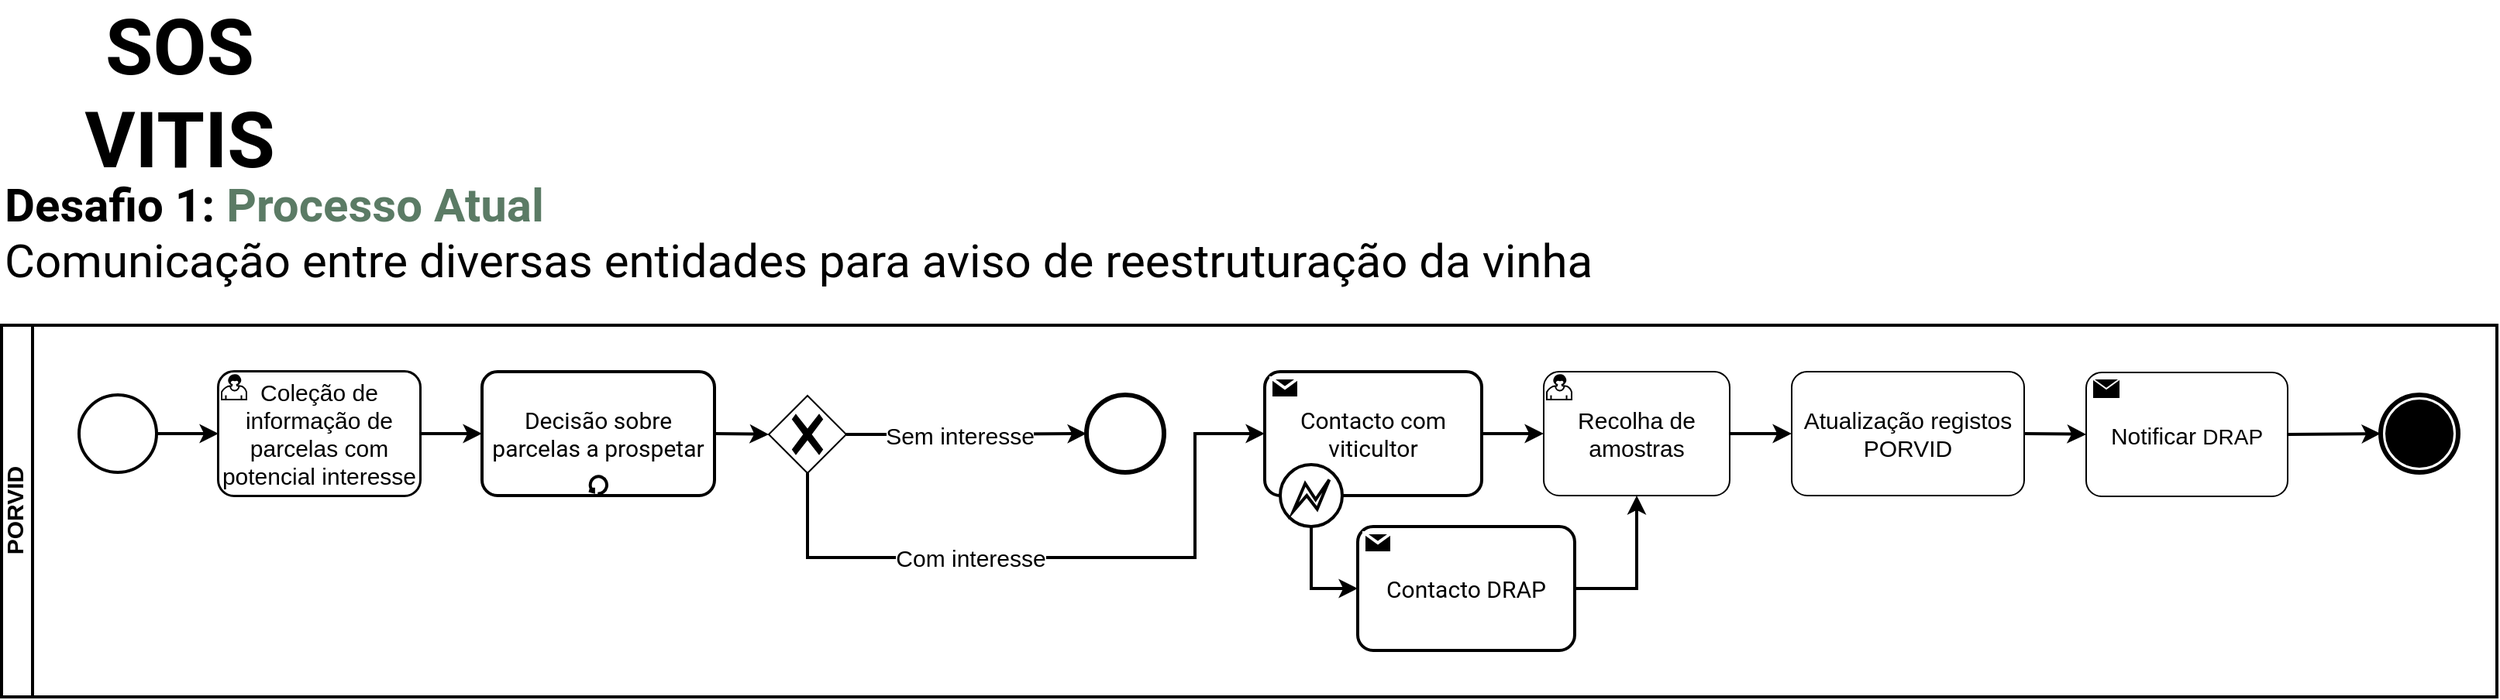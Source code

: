 <mxfile compressed="false" version="15.8.7" type="device">
  <diagram id="prtHgNgQTEPvFCAcTncT" name="Processos Alto Nível">
    <mxGraphModel dx="1875" dy="1508" grid="1" gridSize="10" guides="1" tooltips="1" connect="1" arrows="1" fold="1" page="1" pageScale="1" pageWidth="827" pageHeight="1169" math="0" shadow="0">
      <root>
        <mxCell id="0" />
        <mxCell id="1" parent="0" />
        <mxCell id="j8fhtU1hvzyhwvqFzkYq-30" value="&lt;b&gt;PORVID&lt;/b&gt;" style="swimlane;html=1;startSize=20;fontStyle=0;collapsible=0;horizontal=0;swimlaneLine=1;swimlaneFillColor=none;strokeWidth=2;rounded=0;shadow=0;glass=0;sketch=0;fontSize=15;align=center;verticalAlign=bottom;fillColor=none;" parent="1" vertex="1">
          <mxGeometry x="40" y="230" width="1610" height="240" as="geometry" />
        </mxCell>
        <mxCell id="j8fhtU1hvzyhwvqFzkYq-58" value="Sem interesse" style="edgeStyle=orthogonalEdgeStyle;rounded=0;jumpStyle=none;orthogonalLoop=1;jettySize=auto;html=1;fontSize=15;startArrow=none;startFill=0;endArrow=classic;endFill=1;strokeWidth=2;" parent="j8fhtU1hvzyhwvqFzkYq-30" source="j8fhtU1hvzyhwvqFzkYq-49" target="j8fhtU1hvzyhwvqFzkYq-61" edge="1">
          <mxGeometry x="-0.067" relative="1" as="geometry">
            <mxPoint x="695" y="70.0" as="targetPoint" />
            <mxPoint as="offset" />
          </mxGeometry>
        </mxCell>
        <mxCell id="j8fhtU1hvzyhwvqFzkYq-59" value="Com interesse" style="edgeStyle=orthogonalEdgeStyle;rounded=0;jumpStyle=none;orthogonalLoop=1;jettySize=auto;html=1;fontSize=15;startArrow=none;startFill=0;endArrow=classic;endFill=1;strokeWidth=2;" parent="j8fhtU1hvzyhwvqFzkYq-30" source="j8fhtU1hvzyhwvqFzkYq-49" target="eZVW1w9OTEGLC_UmgiqR-5" edge="1">
          <mxGeometry x="-0.26" relative="1" as="geometry">
            <mxPoint x="800.059" y="70.059" as="targetPoint" />
            <Array as="points">
              <mxPoint x="520" y="150" />
              <mxPoint x="770" y="150" />
              <mxPoint x="770" y="70" />
            </Array>
            <mxPoint as="offset" />
          </mxGeometry>
        </mxCell>
        <mxCell id="j8fhtU1hvzyhwvqFzkYq-49" value="" style="points=[[0.25,0.25,0],[0.5,0,0],[0.75,0.25,0],[1,0.5,0],[0.75,0.75,0],[0.5,1,0],[0.25,0.75,0],[0,0.5,0]];shape=mxgraph.bpmn.gateway2;html=1;verticalLabelPosition=bottom;labelBackgroundColor=#ffffff;verticalAlign=top;align=center;perimeter=rhombusPerimeter;outlineConnect=0;outline=none;symbol=none;gwType=exclusive;rounded=0;shadow=0;glass=0;sketch=0;fontSize=15;" parent="j8fhtU1hvzyhwvqFzkYq-30" vertex="1">
          <mxGeometry x="495" y="45.5" width="50" height="50" as="geometry" />
        </mxCell>
        <mxCell id="j8fhtU1hvzyhwvqFzkYq-61" value="" style="points=[[0.145,0.145,0],[0.5,0,0],[0.855,0.145,0],[1,0.5,0],[0.855,0.855,0],[0.5,1,0],[0.145,0.855,0],[0,0.5,0]];shape=mxgraph.bpmn.event;html=1;verticalLabelPosition=bottom;labelBackgroundColor=#ffffff;verticalAlign=top;align=center;perimeter=ellipsePerimeter;outlineConnect=0;aspect=fixed;outline=end;symbol=terminate2;rounded=0;shadow=0;glass=0;sketch=0;fontSize=15;" parent="j8fhtU1hvzyhwvqFzkYq-30" vertex="1">
          <mxGeometry x="700" y="45" width="50" height="50" as="geometry" />
        </mxCell>
        <mxCell id="IbKYtC_3RCh5xxz1OneK-177" style="edgeStyle=orthogonalEdgeStyle;rounded=0;jumpStyle=arc;orthogonalLoop=1;jettySize=auto;html=1;labelBackgroundColor=default;fontSize=15;startArrow=none;startFill=0;endArrow=classic;endFill=1;strokeWidth=2;" parent="j8fhtU1hvzyhwvqFzkYq-30" source="j8fhtU1hvzyhwvqFzkYq-77" target="IbKYtC_3RCh5xxz1OneK-175" edge="1">
          <mxGeometry relative="1" as="geometry" />
        </mxCell>
        <mxCell id="j8fhtU1hvzyhwvqFzkYq-77" value="Recolha de amostras" style="points=[[0.25,0,0],[0.5,0,0],[0.75,0,0],[1,0.25,0],[1,0.5,0],[1,0.75,0],[0.75,1,0],[0.5,1,0],[0.25,1,0],[0,0.75,0],[0,0.5,0],[0,0.25,0]];shape=mxgraph.bpmn.task;whiteSpace=wrap;rectStyle=rounded;size=10;taskMarker=user;rounded=0;shadow=0;glass=0;sketch=0;fontSize=15;align=center;verticalAlign=middle;html=1;" parent="j8fhtU1hvzyhwvqFzkYq-30" vertex="1">
          <mxGeometry x="995" y="30" width="120" height="80" as="geometry" />
        </mxCell>
        <mxCell id="IbKYtC_3RCh5xxz1OneK-186" style="edgeStyle=orthogonalEdgeStyle;rounded=0;jumpStyle=arc;orthogonalLoop=1;jettySize=auto;html=1;labelBackgroundColor=default;fontSize=15;startArrow=none;startFill=0;endArrow=classic;endFill=1;strokeWidth=2;" parent="j8fhtU1hvzyhwvqFzkYq-30" source="IbKYtC_3RCh5xxz1OneK-175" target="IbKYtC_3RCh5xxz1OneK-185" edge="1">
          <mxGeometry relative="1" as="geometry" />
        </mxCell>
        <mxCell id="IbKYtC_3RCh5xxz1OneK-175" value="Atualização registos PORVID" style="points=[[0.25,0,0],[0.5,0,0],[0.75,0,0],[1,0.25,0],[1,0.5,0],[1,0.75,0],[0.75,1,0],[0.5,1,0],[0.25,1,0],[0,0.75,0],[0,0.5,0],[0,0.25,0]];shape=mxgraph.bpmn.task;whiteSpace=wrap;rectStyle=rounded;size=10;taskMarker=abstract;rounded=0;shadow=0;glass=0;sketch=0;fontSize=15;align=center;verticalAlign=middle;html=1;" parent="j8fhtU1hvzyhwvqFzkYq-30" vertex="1">
          <mxGeometry x="1155" y="30" width="150" height="80" as="geometry" />
        </mxCell>
        <mxCell id="IbKYtC_3RCh5xxz1OneK-185" value="Notificar&amp;nbsp;&lt;span style=&quot;font-size: 14px&quot;&gt;DRAP&lt;/span&gt;" style="points=[[0.25,0,0],[0.5,0,0],[0.75,0,0],[1,0.25,0],[1,0.5,0],[1,0.75,0],[0.75,1,0],[0.5,1,0],[0.25,1,0],[0,0.75,0],[0,0.5,0],[0,0.25,0]];shape=mxgraph.bpmn.task;whiteSpace=wrap;rectStyle=rounded;size=10;taskMarker=send;rounded=0;shadow=0;glass=0;sketch=0;fontSize=15;align=center;verticalAlign=middle;html=1;" parent="j8fhtU1hvzyhwvqFzkYq-30" vertex="1">
          <mxGeometry x="1345" y="30.5" width="130" height="80" as="geometry" />
        </mxCell>
        <mxCell id="IbKYtC_3RCh5xxz1OneK-66" value="" style="points=[[0.145,0.145,0],[0.5,0,0],[0.855,0.145,0],[1,0.5,0],[0.855,0.855,0],[0.5,1,0],[0.145,0.855,0],[0,0.5,0]];shape=mxgraph.bpmn.event;html=1;verticalLabelPosition=bottom;labelBackgroundColor=#ffffff;verticalAlign=top;align=center;perimeter=ellipsePerimeter;outlineConnect=0;aspect=fixed;outline=end;symbol=terminate;fontSize=15;" parent="j8fhtU1hvzyhwvqFzkYq-30" vertex="1">
          <mxGeometry x="1535" y="45" width="50" height="50" as="geometry" />
        </mxCell>
        <mxCell id="IbKYtC_3RCh5xxz1OneK-187" style="edgeStyle=orthogonalEdgeStyle;rounded=0;jumpStyle=arc;orthogonalLoop=1;jettySize=auto;html=1;labelBackgroundColor=default;fontSize=15;startArrow=none;startFill=0;endArrow=classic;endFill=1;strokeWidth=2;" parent="j8fhtU1hvzyhwvqFzkYq-30" source="IbKYtC_3RCh5xxz1OneK-185" target="IbKYtC_3RCh5xxz1OneK-66" edge="1">
          <mxGeometry relative="1" as="geometry">
            <mxPoint x="1570.0" y="70" as="targetPoint" />
          </mxGeometry>
        </mxCell>
        <mxCell id="eZVW1w9OTEGLC_UmgiqR-2" style="edgeStyle=orthogonalEdgeStyle;rounded=0;jumpStyle=arc;orthogonalLoop=1;jettySize=auto;html=1;fontFamily=Roboto;fontSource=https%3A%2F%2Ffonts.googleapis.com%2Fcss%3Ffamily%3DRoboto;fontSize=15;fontColor=#000000;endArrow=classic;endFill=1;strokeWidth=2;" edge="1" parent="j8fhtU1hvzyhwvqFzkYq-30" source="5pTV1qb8en98lGyIplWa-2" target="eZVW1w9OTEGLC_UmgiqR-1">
          <mxGeometry relative="1" as="geometry" />
        </mxCell>
        <mxCell id="eZVW1w9OTEGLC_UmgiqR-3" style="edgeStyle=orthogonalEdgeStyle;rounded=0;jumpStyle=arc;orthogonalLoop=1;jettySize=auto;html=1;fontFamily=Roboto;fontSource=https%3A%2F%2Ffonts.googleapis.com%2Fcss%3Ffamily%3DRoboto;fontSize=15;fontColor=#000000;endArrow=classic;endFill=1;strokeWidth=2;" edge="1" parent="j8fhtU1hvzyhwvqFzkYq-30" source="eZVW1w9OTEGLC_UmgiqR-1" target="j8fhtU1hvzyhwvqFzkYq-49">
          <mxGeometry relative="1" as="geometry" />
        </mxCell>
        <mxCell id="eZVW1w9OTEGLC_UmgiqR-1" value="Decisão sobre parcelas a prospetar" style="points=[[0.25,0,0],[0.5,0,0],[0.75,0,0],[1,0.25,0],[1,0.5,0],[1,0.75,0],[0.75,1,0],[0.5,1,0],[0.25,1,0],[0,0.75,0],[0,0.5,0],[0,0.25,0]];shape=mxgraph.bpmn.task;whiteSpace=wrap;rectStyle=rounded;size=10;taskMarker=abstract;isLoopStandard=1;fontFamily=Roboto;fontSource=https%3A%2F%2Ffonts.googleapis.com%2Fcss%3Ffamily%3DRoboto;fontSize=15;fontColor=#000000;strokeColor=default;strokeWidth=2;fillColor=none;gradientColor=none;" vertex="1" parent="j8fhtU1hvzyhwvqFzkYq-30">
          <mxGeometry x="310" y="30" width="150" height="80" as="geometry" />
        </mxCell>
        <mxCell id="eZVW1w9OTEGLC_UmgiqR-7" style="edgeStyle=orthogonalEdgeStyle;rounded=0;jumpStyle=arc;orthogonalLoop=1;jettySize=auto;html=1;fontFamily=Roboto;fontSource=https%3A%2F%2Ffonts.googleapis.com%2Fcss%3Ffamily%3DRoboto;fontSize=15;fontColor=#000000;endArrow=classic;endFill=1;strokeWidth=2;" edge="1" parent="j8fhtU1hvzyhwvqFzkYq-30" source="eZVW1w9OTEGLC_UmgiqR-5" target="j8fhtU1hvzyhwvqFzkYq-77">
          <mxGeometry relative="1" as="geometry" />
        </mxCell>
        <mxCell id="eZVW1w9OTEGLC_UmgiqR-5" value="Contacto com viticultor" style="points=[[0.25,0,0],[0.5,0,0],[0.75,0,0],[1,0.25,0],[1,0.5,0],[1,0.75,0],[0.75,1,0],[0.5,1,0],[0.25,1,0],[0,0.75,0],[0,0.5,0],[0,0.25,0]];shape=mxgraph.bpmn.task;whiteSpace=wrap;rectStyle=rounded;size=10;taskMarker=send;fontFamily=Roboto;fontSource=https%3A%2F%2Ffonts.googleapis.com%2Fcss%3Ffamily%3DRoboto;fontSize=15;fontColor=#000000;strokeColor=default;strokeWidth=2;fillColor=none;gradientColor=none;" vertex="1" parent="j8fhtU1hvzyhwvqFzkYq-30">
          <mxGeometry x="815" y="30" width="140" height="80" as="geometry" />
        </mxCell>
        <mxCell id="eZVW1w9OTEGLC_UmgiqR-14" style="edgeStyle=orthogonalEdgeStyle;rounded=0;jumpStyle=arc;orthogonalLoop=1;jettySize=auto;html=1;fontFamily=Roboto;fontSource=https%3A%2F%2Ffonts.googleapis.com%2Fcss%3Ffamily%3DRoboto;fontSize=15;fontColor=#000000;endArrow=classic;endFill=1;strokeWidth=2;" edge="1" parent="j8fhtU1hvzyhwvqFzkYq-30" source="eZVW1w9OTEGLC_UmgiqR-12" target="5pTV1qb8en98lGyIplWa-2">
          <mxGeometry relative="1" as="geometry" />
        </mxCell>
        <mxCell id="eZVW1w9OTEGLC_UmgiqR-12" value="" style="points=[[0.145,0.145,0],[0.5,0,0],[0.855,0.145,0],[1,0.5,0],[0.855,0.855,0],[0.5,1,0],[0.145,0.855,0],[0,0.5,0]];shape=mxgraph.bpmn.event;html=1;verticalLabelPosition=bottom;labelBackgroundColor=#ffffff;verticalAlign=top;align=center;perimeter=ellipsePerimeter;outlineConnect=0;aspect=fixed;outline=standard;symbol=general;fontFamily=Roboto;fontSource=https%3A%2F%2Ffonts.googleapis.com%2Fcss%3Ffamily%3DRoboto;fontSize=15;fontColor=#000000;strokeColor=default;strokeWidth=2;fillColor=none;gradientColor=none;" vertex="1" parent="j8fhtU1hvzyhwvqFzkYq-30">
          <mxGeometry x="50" y="45" width="50" height="50" as="geometry" />
        </mxCell>
        <mxCell id="5pTV1qb8en98lGyIplWa-2" value="" style="points=[[0.25,0,0],[0.5,0,0],[0.75,0,0],[1,0.25,0],[1,0.5,0],[1,0.75,0],[0.75,1,0],[0.5,1,0],[0.25,1,0],[0,0.75,0],[0,0.5,0],[0,0.25,0]];shape=mxgraph.bpmn.task;whiteSpace=wrap;rectStyle=rounded;size=10;taskMarker=abstract;isLoopStandard=1;fontFamily=Roboto;fontSource=https%3A%2F%2Ffonts.googleapis.com%2Fcss%3Ffamily%3DRoboto;fontSize=50;fontColor=#000000;strokeColor=default;strokeWidth=2;fillColor=none;gradientColor=none;" parent="j8fhtU1hvzyhwvqFzkYq-30" vertex="1">
          <mxGeometry x="140" y="30" width="130" height="80" as="geometry" />
        </mxCell>
        <mxCell id="5pTV1qb8en98lGyIplWa-1" value="Coleção de informação de parcelas com potencial interesse" style="points=[[0.25,0,0],[0.5,0,0],[0.75,0,0],[1,0.25,0],[1,0.5,0],[1,0.75,0],[0.75,1,0],[0.5,1,0],[0.25,1,0],[0,0.75,0],[0,0.5,0],[0,0.25,0]];shape=mxgraph.bpmn.task;whiteSpace=wrap;rectStyle=rounded;size=10;taskMarker=user;rounded=0;shadow=0;glass=0;sketch=0;fontSize=15;align=center;verticalAlign=middle;html=1;" parent="j8fhtU1hvzyhwvqFzkYq-30" vertex="1">
          <mxGeometry x="140" y="30" width="130" height="80" as="geometry" />
        </mxCell>
        <mxCell id="eZVW1w9OTEGLC_UmgiqR-17" style="edgeStyle=orthogonalEdgeStyle;rounded=0;jumpStyle=arc;orthogonalLoop=1;jettySize=auto;html=1;fontFamily=Roboto;fontSource=https%3A%2F%2Ffonts.googleapis.com%2Fcss%3Ffamily%3DRoboto;fontSize=15;fontColor=#000000;endArrow=classic;endFill=1;strokeWidth=2;" edge="1" parent="j8fhtU1hvzyhwvqFzkYq-30" source="eZVW1w9OTEGLC_UmgiqR-15" target="eZVW1w9OTEGLC_UmgiqR-16">
          <mxGeometry relative="1" as="geometry">
            <Array as="points">
              <mxPoint x="845" y="170" />
            </Array>
          </mxGeometry>
        </mxCell>
        <mxCell id="eZVW1w9OTEGLC_UmgiqR-15" value="" style="points=[[0.145,0.145,0],[0.5,0,0],[0.855,0.145,0],[1,0.5,0],[0.855,0.855,0],[0.5,1,0],[0.145,0.855,0],[0,0.5,0]];shape=mxgraph.bpmn.event;html=1;verticalLabelPosition=bottom;labelBackgroundColor=#ffffff;verticalAlign=top;align=center;perimeter=ellipsePerimeter;outlineConnect=0;aspect=fixed;outline=eventInt;symbol=error;fontFamily=Roboto;fontSource=https%3A%2F%2Ffonts.googleapis.com%2Fcss%3Ffamily%3DRoboto;fontSize=15;fontColor=#000000;strokeColor=default;strokeWidth=2;fillColor=default;gradientColor=none;" vertex="1" parent="j8fhtU1hvzyhwvqFzkYq-30">
          <mxGeometry x="825" y="90" width="40" height="40" as="geometry" />
        </mxCell>
        <mxCell id="eZVW1w9OTEGLC_UmgiqR-18" style="edgeStyle=orthogonalEdgeStyle;rounded=0;jumpStyle=arc;orthogonalLoop=1;jettySize=auto;html=1;fontFamily=Roboto;fontSource=https%3A%2F%2Ffonts.googleapis.com%2Fcss%3Ffamily%3DRoboto;fontSize=15;fontColor=#000000;endArrow=classic;endFill=1;strokeWidth=2;" edge="1" parent="j8fhtU1hvzyhwvqFzkYq-30" source="eZVW1w9OTEGLC_UmgiqR-16" target="j8fhtU1hvzyhwvqFzkYq-77">
          <mxGeometry relative="1" as="geometry">
            <Array as="points">
              <mxPoint x="1055" y="170" />
            </Array>
          </mxGeometry>
        </mxCell>
        <mxCell id="eZVW1w9OTEGLC_UmgiqR-16" value="Contacto DRAP" style="points=[[0.25,0,0],[0.5,0,0],[0.75,0,0],[1,0.25,0],[1,0.5,0],[1,0.75,0],[0.75,1,0],[0.5,1,0],[0.25,1,0],[0,0.75,0],[0,0.5,0],[0,0.25,0]];shape=mxgraph.bpmn.task;whiteSpace=wrap;rectStyle=rounded;size=10;taskMarker=send;fontFamily=Roboto;fontSource=https%3A%2F%2Ffonts.googleapis.com%2Fcss%3Ffamily%3DRoboto;fontSize=15;fontColor=#000000;strokeColor=default;strokeWidth=2;fillColor=none;gradientColor=none;" vertex="1" parent="j8fhtU1hvzyhwvqFzkYq-30">
          <mxGeometry x="875" y="130" width="140" height="80" as="geometry" />
        </mxCell>
        <mxCell id="NLFkMVxidJrpuLbfi5vq-1" value="&lt;b&gt;Desafio 1: &lt;font color=&quot;#5b7b65&quot;&gt;Processo Atual&lt;/font&gt;&lt;/b&gt;&lt;br&gt;Comunicação entre diversas entidades para aviso de reestruturação da vinha" style="text;html=1;strokeColor=none;fillColor=none;align=left;verticalAlign=middle;whiteSpace=wrap;rounded=0;fontSize=30;fontFamily=Roboto;fontSource=https%3A%2F%2Ffonts.googleapis.com%2Fcss%3Ffamily%3DRoboto;" parent="1" vertex="1">
          <mxGeometry x="40" y="120" width="1060" height="100" as="geometry" />
        </mxCell>
        <mxCell id="8Ae6zeDYgx-UutW48Nks-54" value="&lt;font style=&quot;font-size: 50px;&quot;&gt;&lt;b style=&quot;font-size: 50px;&quot;&gt;SOS VITIS&lt;/b&gt;&lt;/font&gt;" style="text;html=1;strokeColor=none;fillColor=none;align=center;verticalAlign=middle;whiteSpace=wrap;rounded=0;fontFamily=Roboto;fontSize=50;fontColor=#000000;fontSource=https%3A%2F%2Ffonts.googleapis.com%2Fcss%3Ffamily%3DRoboto;" parent="1" vertex="1">
          <mxGeometry x="40" y="40" width="230" height="80" as="geometry" />
        </mxCell>
      </root>
    </mxGraphModel>
  </diagram>
</mxfile>
